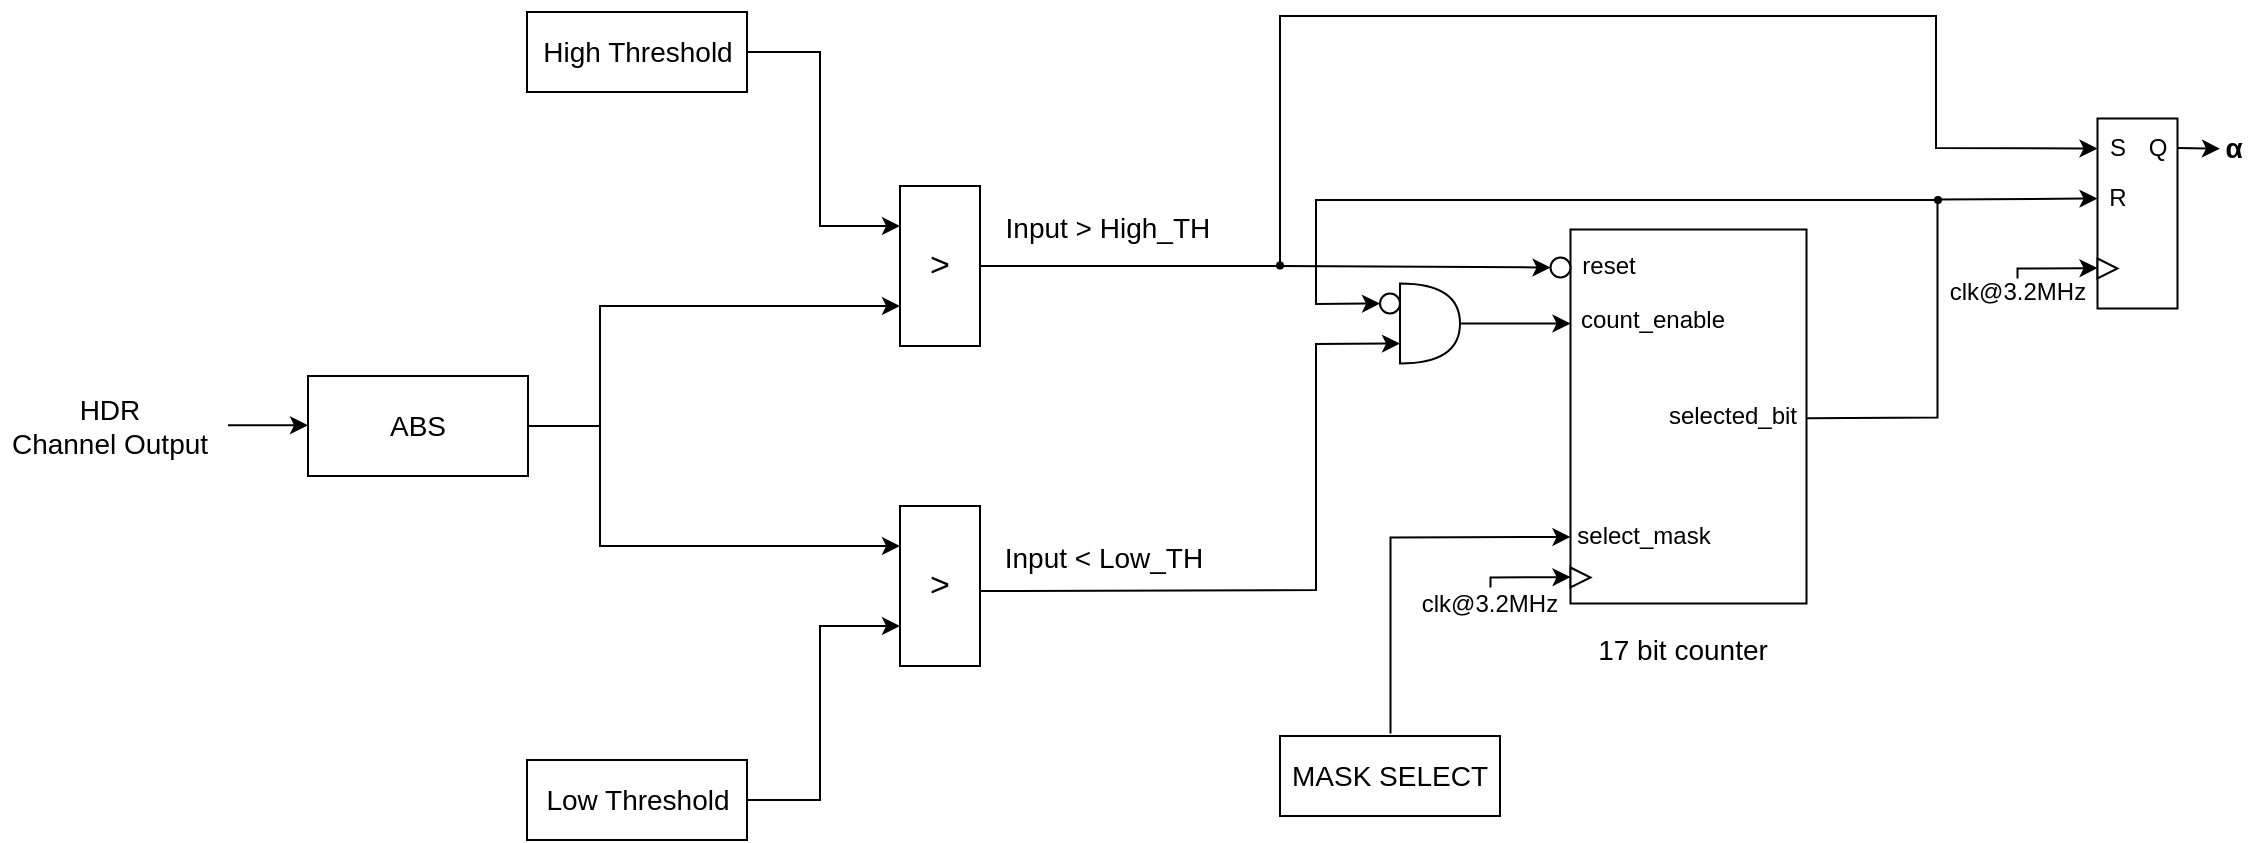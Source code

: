 <mxfile version="24.2.5" type="device">
  <diagram name="Página-1" id="rQPEJ-mlK1Z8Gyc1oVHg">
    <mxGraphModel dx="398" dy="232" grid="1" gridSize="1" guides="1" tooltips="1" connect="1" arrows="1" fold="1" page="1" pageScale="1" pageWidth="827" pageHeight="1169" math="0" shadow="0">
      <root>
        <mxCell id="0" />
        <mxCell id="1" parent="0" />
        <mxCell id="lUh6SS8M5qxQrRI_s8S4-50" value="&lt;font style=&quot;font-size: 14px;&quot;&gt;Low Threshold&lt;/font&gt;" style="rounded=0;whiteSpace=wrap;html=1;" vertex="1" parent="1">
          <mxGeometry x="413.5" y="652" width="110" height="40" as="geometry" />
        </mxCell>
        <mxCell id="lUh6SS8M5qxQrRI_s8S4-51" value="&lt;font style=&quot;font-size: 14px;&quot;&gt;High Threshold&lt;/font&gt;" style="rounded=0;whiteSpace=wrap;html=1;" vertex="1" parent="1">
          <mxGeometry x="413.5" y="278" width="110" height="40" as="geometry" />
        </mxCell>
        <mxCell id="lUh6SS8M5qxQrRI_s8S4-52" value="&lt;font style=&quot;font-size: 14px;&quot;&gt;ABS&lt;/font&gt;" style="rounded=0;whiteSpace=wrap;html=1;" vertex="1" parent="1">
          <mxGeometry x="304" y="460" width="110" height="50" as="geometry" />
        </mxCell>
        <mxCell id="lUh6SS8M5qxQrRI_s8S4-53" value="&lt;font style=&quot;font-size: 17px;&quot;&gt;&amp;gt;&lt;/font&gt;" style="rounded=0;whiteSpace=wrap;html=1;" vertex="1" parent="1">
          <mxGeometry x="600" y="365" width="40" height="80" as="geometry" />
        </mxCell>
        <mxCell id="lUh6SS8M5qxQrRI_s8S4-55" value="&lt;font style=&quot;font-size: 17px;&quot;&gt;&amp;gt;&lt;/font&gt;" style="rounded=0;whiteSpace=wrap;html=1;" vertex="1" parent="1">
          <mxGeometry x="600" y="525" width="40" height="80" as="geometry" />
        </mxCell>
        <mxCell id="lUh6SS8M5qxQrRI_s8S4-56" value="" style="endArrow=classic;html=1;rounded=0;exitX=1;exitY=0.5;exitDx=0;exitDy=0;entryX=0;entryY=0.75;entryDx=0;entryDy=0;" edge="1" parent="1" source="lUh6SS8M5qxQrRI_s8S4-52" target="lUh6SS8M5qxQrRI_s8S4-53">
          <mxGeometry width="50" height="50" relative="1" as="geometry">
            <mxPoint x="490" y="530" as="sourcePoint" />
            <mxPoint x="540" y="480" as="targetPoint" />
            <Array as="points">
              <mxPoint x="450" y="485" />
              <mxPoint x="450" y="425" />
            </Array>
          </mxGeometry>
        </mxCell>
        <mxCell id="lUh6SS8M5qxQrRI_s8S4-57" value="" style="endArrow=classic;html=1;rounded=0;entryX=0;entryY=0.25;entryDx=0;entryDy=0;" edge="1" parent="1" target="lUh6SS8M5qxQrRI_s8S4-55">
          <mxGeometry width="50" height="50" relative="1" as="geometry">
            <mxPoint x="450" y="480" as="sourcePoint" />
            <mxPoint x="540" y="480" as="targetPoint" />
            <Array as="points">
              <mxPoint x="450" y="545" />
            </Array>
          </mxGeometry>
        </mxCell>
        <mxCell id="lUh6SS8M5qxQrRI_s8S4-58" value="" style="endArrow=classic;html=1;rounded=0;exitX=1;exitY=0.5;exitDx=0;exitDy=0;entryX=0;entryY=0.25;entryDx=0;entryDy=0;" edge="1" parent="1" source="lUh6SS8M5qxQrRI_s8S4-51" target="lUh6SS8M5qxQrRI_s8S4-53">
          <mxGeometry width="50" height="50" relative="1" as="geometry">
            <mxPoint x="490" y="530" as="sourcePoint" />
            <mxPoint x="540" y="480" as="targetPoint" />
            <Array as="points">
              <mxPoint x="560" y="298" />
              <mxPoint x="560" y="385" />
            </Array>
          </mxGeometry>
        </mxCell>
        <mxCell id="lUh6SS8M5qxQrRI_s8S4-59" value="" style="endArrow=classic;html=1;rounded=0;exitX=1;exitY=0.5;exitDx=0;exitDy=0;entryX=0;entryY=0.75;entryDx=0;entryDy=0;" edge="1" parent="1" source="lUh6SS8M5qxQrRI_s8S4-50" target="lUh6SS8M5qxQrRI_s8S4-55">
          <mxGeometry width="50" height="50" relative="1" as="geometry">
            <mxPoint x="490" y="530" as="sourcePoint" />
            <mxPoint x="540" y="480" as="targetPoint" />
            <Array as="points">
              <mxPoint x="560" y="672" />
              <mxPoint x="560" y="585" />
            </Array>
          </mxGeometry>
        </mxCell>
        <mxCell id="lUh6SS8M5qxQrRI_s8S4-60" value="" style="endArrow=classic;html=1;rounded=0;" edge="1" parent="1">
          <mxGeometry width="50" height="50" relative="1" as="geometry">
            <mxPoint x="264" y="484.66" as="sourcePoint" />
            <mxPoint x="304" y="484.66" as="targetPoint" />
          </mxGeometry>
        </mxCell>
        <mxCell id="lUh6SS8M5qxQrRI_s8S4-62" value="&lt;font style=&quot;font-size: 14px;&quot;&gt;HDR&lt;/font&gt;&lt;div&gt;&lt;font style=&quot;font-size: 14px;&quot;&gt;Channel&amp;nbsp;&lt;/font&gt;&lt;span style=&quot;font-size: 14px; background-color: initial;&quot;&gt;Output&lt;/span&gt;&lt;/div&gt;" style="text;html=1;align=center;verticalAlign=middle;whiteSpace=wrap;rounded=0;" vertex="1" parent="1">
          <mxGeometry x="150" y="455" width="110" height="60" as="geometry" />
        </mxCell>
        <mxCell id="lUh6SS8M5qxQrRI_s8S4-63" value="" style="endArrow=classic;html=1;rounded=0;exitX=1;exitY=0.5;exitDx=0;exitDy=0;entryX=0;entryY=0.5;entryDx=0;entryDy=0;" edge="1" parent="1" source="lUh6SS8M5qxQrRI_s8S4-53" target="lUh6SS8M5qxQrRI_s8S4-81">
          <mxGeometry width="50" height="50" relative="1" as="geometry">
            <mxPoint x="518" y="405" as="sourcePoint" />
            <mxPoint x="1198.75" y="278.25" as="targetPoint" />
            <Array as="points">
              <mxPoint x="790" y="405" />
              <mxPoint x="790" y="280" />
              <mxPoint x="1118" y="280" />
              <mxPoint x="1118" y="346" />
            </Array>
          </mxGeometry>
        </mxCell>
        <mxCell id="lUh6SS8M5qxQrRI_s8S4-64" value="&lt;font style=&quot;font-size: 14px;&quot;&gt;&amp;nbsp;Input &amp;gt;&amp;nbsp;&lt;/font&gt;&lt;span style=&quot;font-size: 14px;&quot;&gt;High_TH&lt;/span&gt;" style="text;html=1;align=center;verticalAlign=middle;whiteSpace=wrap;rounded=0;" vertex="1" parent="1">
          <mxGeometry x="647" y="371.25" width="110" height="30" as="geometry" />
        </mxCell>
        <mxCell id="lUh6SS8M5qxQrRI_s8S4-65" value="" style="endArrow=classic;html=1;rounded=0;exitX=1.002;exitY=0.532;exitDx=0;exitDy=0;entryX=0;entryY=0.75;entryDx=0;entryDy=0;entryPerimeter=0;exitPerimeter=0;" edge="1" parent="1" source="lUh6SS8M5qxQrRI_s8S4-55" target="lUh6SS8M5qxQrRI_s8S4-87">
          <mxGeometry width="50" height="50" relative="1" as="geometry">
            <mxPoint x="518" y="567" as="sourcePoint" />
            <mxPoint x="718" y="567" as="targetPoint" />
            <Array as="points">
              <mxPoint x="808" y="567" />
              <mxPoint x="808" y="444" />
            </Array>
          </mxGeometry>
        </mxCell>
        <mxCell id="lUh6SS8M5qxQrRI_s8S4-66" value="&lt;font style=&quot;font-size: 14px;&quot;&gt;Input &amp;lt; Low_TH&lt;/font&gt;" style="text;html=1;align=center;verticalAlign=middle;whiteSpace=wrap;rounded=0;" vertex="1" parent="1">
          <mxGeometry x="647" y="535.75" width="110" height="30" as="geometry" />
        </mxCell>
        <mxCell id="lUh6SS8M5qxQrRI_s8S4-67" value="" style="rounded=0;whiteSpace=wrap;html=1;" vertex="1" parent="1">
          <mxGeometry x="935.25" y="386.75" width="118" height="187" as="geometry" />
        </mxCell>
        <mxCell id="lUh6SS8M5qxQrRI_s8S4-68" value="" style="triangle;whiteSpace=wrap;html=1;" vertex="1" parent="1">
          <mxGeometry x="935.25" y="555.75" width="10" height="10" as="geometry" />
        </mxCell>
        <mxCell id="lUh6SS8M5qxQrRI_s8S4-69" value="" style="endArrow=classic;html=1;rounded=0;exitX=0.5;exitY=0;exitDx=0;exitDy=0;" edge="1" parent="1" source="lUh6SS8M5qxQrRI_s8S4-70">
          <mxGeometry width="50" height="50" relative="1" as="geometry">
            <mxPoint x="893.25" y="559.75" as="sourcePoint" />
            <mxPoint x="935.25" y="560.55" as="targetPoint" />
            <Array as="points">
              <mxPoint x="895.25" y="560.75" />
            </Array>
          </mxGeometry>
        </mxCell>
        <mxCell id="lUh6SS8M5qxQrRI_s8S4-70" value="clk@3.2MHz" style="text;html=1;align=center;verticalAlign=middle;whiteSpace=wrap;rounded=0;" vertex="1" parent="1">
          <mxGeometry x="845.25" y="565.75" width="100" height="16.5" as="geometry" />
        </mxCell>
        <mxCell id="lUh6SS8M5qxQrRI_s8S4-71" value="" style="endArrow=classic;html=1;rounded=0;" edge="1" parent="1">
          <mxGeometry width="50" height="50" relative="1" as="geometry">
            <mxPoint x="845.25" y="638.75" as="sourcePoint" />
            <mxPoint x="935.25" y="540.46" as="targetPoint" />
            <Array as="points">
              <mxPoint x="845.25" y="540.75" />
            </Array>
          </mxGeometry>
        </mxCell>
        <mxCell id="lUh6SS8M5qxQrRI_s8S4-72" value="select_mask" style="text;html=1;align=center;verticalAlign=middle;whiteSpace=wrap;rounded=0;" vertex="1" parent="1">
          <mxGeometry x="935.25" y="524.75" width="73.5" height="30" as="geometry" />
        </mxCell>
        <mxCell id="lUh6SS8M5qxQrRI_s8S4-73" value="" style="endArrow=classic;html=1;rounded=0;entryX=0;entryY=0.5;entryDx=0;entryDy=0;" edge="1" parent="1" target="lUh6SS8M5qxQrRI_s8S4-89">
          <mxGeometry width="50" height="50" relative="1" as="geometry">
            <mxPoint x="1118" y="372" as="sourcePoint" />
            <mxPoint x="838" y="425" as="targetPoint" />
            <Array as="points">
              <mxPoint x="808" y="372" />
              <mxPoint x="808" y="424" />
            </Array>
          </mxGeometry>
        </mxCell>
        <mxCell id="lUh6SS8M5qxQrRI_s8S4-74" value="reset" style="text;html=1;align=center;verticalAlign=middle;whiteSpace=wrap;rounded=0;" vertex="1" parent="1">
          <mxGeometry x="938" y="390" width="33" height="30" as="geometry" />
        </mxCell>
        <mxCell id="lUh6SS8M5qxQrRI_s8S4-75" value="count_enable" style="text;html=1;align=center;verticalAlign=middle;whiteSpace=wrap;rounded=0;" vertex="1" parent="1">
          <mxGeometry x="935.25" y="416.75" width="82.75" height="30" as="geometry" />
        </mxCell>
        <mxCell id="lUh6SS8M5qxQrRI_s8S4-76" value="" style="endArrow=classic;html=1;rounded=0;" edge="1" parent="1">
          <mxGeometry width="50" height="50" relative="1" as="geometry">
            <mxPoint x="875.25" y="433.75" as="sourcePoint" />
            <mxPoint x="935.25" y="433.75" as="targetPoint" />
          </mxGeometry>
        </mxCell>
        <mxCell id="lUh6SS8M5qxQrRI_s8S4-77" value="selected_bit" style="text;html=1;align=center;verticalAlign=middle;whiteSpace=wrap;rounded=0;" vertex="1" parent="1">
          <mxGeometry x="978.75" y="465.25" width="74.5" height="30" as="geometry" />
        </mxCell>
        <mxCell id="lUh6SS8M5qxQrRI_s8S4-78" value="&lt;font style=&quot;font-size: 14px;&quot;&gt;17 bit counter&lt;/font&gt;" style="text;html=1;align=center;verticalAlign=middle;whiteSpace=wrap;rounded=0;" vertex="1" parent="1">
          <mxGeometry x="946.75" y="582.25" width="88.5" height="30" as="geometry" />
        </mxCell>
        <mxCell id="lUh6SS8M5qxQrRI_s8S4-79" value="" style="rounded=0;whiteSpace=wrap;html=1;" vertex="1" parent="1">
          <mxGeometry x="1198.75" y="331.25" width="40" height="95" as="geometry" />
        </mxCell>
        <mxCell id="lUh6SS8M5qxQrRI_s8S4-80" value="Q" style="text;html=1;align=center;verticalAlign=middle;whiteSpace=wrap;rounded=0;" vertex="1" parent="1">
          <mxGeometry x="1218.75" y="331.25" width="20" height="30" as="geometry" />
        </mxCell>
        <mxCell id="lUh6SS8M5qxQrRI_s8S4-81" value="S" style="text;html=1;align=center;verticalAlign=middle;whiteSpace=wrap;rounded=0;" vertex="1" parent="1">
          <mxGeometry x="1198.75" y="331.25" width="20" height="30" as="geometry" />
        </mxCell>
        <mxCell id="lUh6SS8M5qxQrRI_s8S4-82" value="" style="triangle;whiteSpace=wrap;html=1;" vertex="1" parent="1">
          <mxGeometry x="1198.75" y="401.25" width="10" height="10" as="geometry" />
        </mxCell>
        <mxCell id="lUh6SS8M5qxQrRI_s8S4-83" value="clk@3.2MHz" style="text;html=1;align=center;verticalAlign=middle;whiteSpace=wrap;rounded=0;" vertex="1" parent="1">
          <mxGeometry x="1108.75" y="409.75" width="100" height="16.5" as="geometry" />
        </mxCell>
        <mxCell id="lUh6SS8M5qxQrRI_s8S4-84" value="" style="endArrow=classic;html=1;rounded=0;exitX=0.5;exitY=0;exitDx=0;exitDy=0;" edge="1" parent="1">
          <mxGeometry width="50" height="50" relative="1" as="geometry">
            <mxPoint x="1158.75" y="411.25" as="sourcePoint" />
            <mxPoint x="1198.75" y="406.05" as="targetPoint" />
            <Array as="points">
              <mxPoint x="1158.75" y="406.25" />
            </Array>
          </mxGeometry>
        </mxCell>
        <mxCell id="lUh6SS8M5qxQrRI_s8S4-85" value="R" style="text;html=1;align=center;verticalAlign=middle;whiteSpace=wrap;rounded=0;" vertex="1" parent="1">
          <mxGeometry x="1198.75" y="356.25" width="20" height="30" as="geometry" />
        </mxCell>
        <mxCell id="lUh6SS8M5qxQrRI_s8S4-86" value="" style="endArrow=classic;html=1;rounded=0;entryX=0;entryY=0.5;entryDx=0;entryDy=0;exitX=1.003;exitY=0.531;exitDx=0;exitDy=0;exitPerimeter=0;" edge="1" parent="1" source="lUh6SS8M5qxQrRI_s8S4-77" target="lUh6SS8M5qxQrRI_s8S4-85">
          <mxGeometry width="50" height="50" relative="1" as="geometry">
            <mxPoint x="1238.75" y="498.75" as="sourcePoint" />
            <mxPoint x="1158.75" y="488.75" as="targetPoint" />
            <Array as="points">
              <mxPoint x="1118.75" y="480.75" />
              <mxPoint x="1118.75" y="371.75" />
            </Array>
          </mxGeometry>
        </mxCell>
        <mxCell id="lUh6SS8M5qxQrRI_s8S4-87" value="" style="shape=or;whiteSpace=wrap;html=1;" vertex="1" parent="1">
          <mxGeometry x="850" y="413.75" width="30" height="40" as="geometry" />
        </mxCell>
        <mxCell id="lUh6SS8M5qxQrRI_s8S4-89" value="" style="ellipse;whiteSpace=wrap;html=1;aspect=fixed;" vertex="1" parent="1">
          <mxGeometry x="840" y="418.75" width="10" height="10" as="geometry" />
        </mxCell>
        <mxCell id="lUh6SS8M5qxQrRI_s8S4-90" value="" style="endArrow=classic;html=1;rounded=0;entryX=0;entryY=0.5;entryDx=0;entryDy=0;" edge="1" parent="1" target="lUh6SS8M5qxQrRI_s8S4-91">
          <mxGeometry width="50" height="50" relative="1" as="geometry">
            <mxPoint x="790" y="405" as="sourcePoint" />
            <mxPoint x="908" y="405" as="targetPoint" />
          </mxGeometry>
        </mxCell>
        <mxCell id="lUh6SS8M5qxQrRI_s8S4-91" value="" style="ellipse;whiteSpace=wrap;html=1;aspect=fixed;" vertex="1" parent="1">
          <mxGeometry x="925.25" y="400.75" width="10" height="10" as="geometry" />
        </mxCell>
        <mxCell id="lUh6SS8M5qxQrRI_s8S4-92" value="" style="endArrow=classic;html=1;rounded=0;" edge="1" parent="1">
          <mxGeometry width="50" height="50" relative="1" as="geometry">
            <mxPoint x="1238.75" y="346.05" as="sourcePoint" />
            <mxPoint x="1260" y="346.36" as="targetPoint" />
          </mxGeometry>
        </mxCell>
        <mxCell id="lUh6SS8M5qxQrRI_s8S4-93" value="&lt;h1 id=&quot;gen-h1-1-00000001&quot; class=&quot;navigable-headline&quot;&gt;&lt;span class=&quot;code char&quot;&gt;&lt;font style=&quot;font-size: 14px;&quot;&gt;α&lt;/font&gt;&lt;/span&gt;&lt;/h1&gt;" style="text;html=1;align=center;verticalAlign=middle;whiteSpace=wrap;rounded=0;" vertex="1" parent="1">
          <mxGeometry x="1257" y="330" width="20" height="26.25" as="geometry" />
        </mxCell>
        <mxCell id="lUh6SS8M5qxQrRI_s8S4-94" value="&lt;font style=&quot;font-size: 14px;&quot;&gt;MASK SELECT&lt;/font&gt;" style="rounded=0;whiteSpace=wrap;html=1;" vertex="1" parent="1">
          <mxGeometry x="790" y="640" width="110" height="40" as="geometry" />
        </mxCell>
        <mxCell id="lUh6SS8M5qxQrRI_s8S4-95" value="" style="ellipse;whiteSpace=wrap;html=1;aspect=fixed;strokeColor=none;fillColor=#000000;" vertex="1" parent="1">
          <mxGeometry x="1117" y="370" width="4" height="4" as="geometry" />
        </mxCell>
        <mxCell id="lUh6SS8M5qxQrRI_s8S4-97" value="" style="ellipse;whiteSpace=wrap;html=1;aspect=fixed;strokeColor=none;fillColor=#000000;" vertex="1" parent="1">
          <mxGeometry x="788" y="402.75" width="4" height="4" as="geometry" />
        </mxCell>
      </root>
    </mxGraphModel>
  </diagram>
</mxfile>
